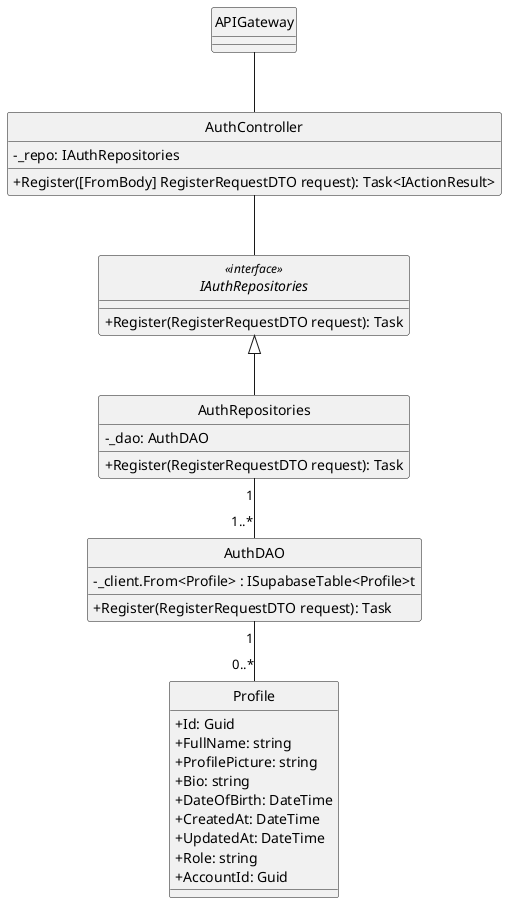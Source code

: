 @startuml 
hide circle
skinparam classAttributeIconSize 0
skinparam linetype ortho

class APIGateway {
}

class AuthController {
    - _repo: IAuthRepositories
    + Register([FromBody] RegisterRequestDTO request): Task<IActionResult> 
}

interface IAuthRepositories<<interface>> {
    + Register(RegisterRequestDTO request): Task
}

class AuthRepositories {
    - _dao: AuthDAO
    + Register(RegisterRequestDTO request): Task
}

class AuthDAO {
    - _client.From<Profile> : ISupabaseTable<Profile>t
    + Register(RegisterRequestDTO request): Task
}

class Profile {
    + Id: Guid
    + FullName: string
    + ProfilePicture: string
    + Bio: string
    + DateOfBirth: DateTime
    + CreatedAt: DateTime
    + UpdatedAt: DateTime
    + Role: string
    + AccountId: Guid
}

APIGateway -- AuthController

AuthController -- IAuthRepositories

IAuthRepositories <|-- AuthRepositories

AuthRepositories "1" -- "1..*" AuthDAO

AuthDAO  "1" -- "0..*"  Profile
@enduml